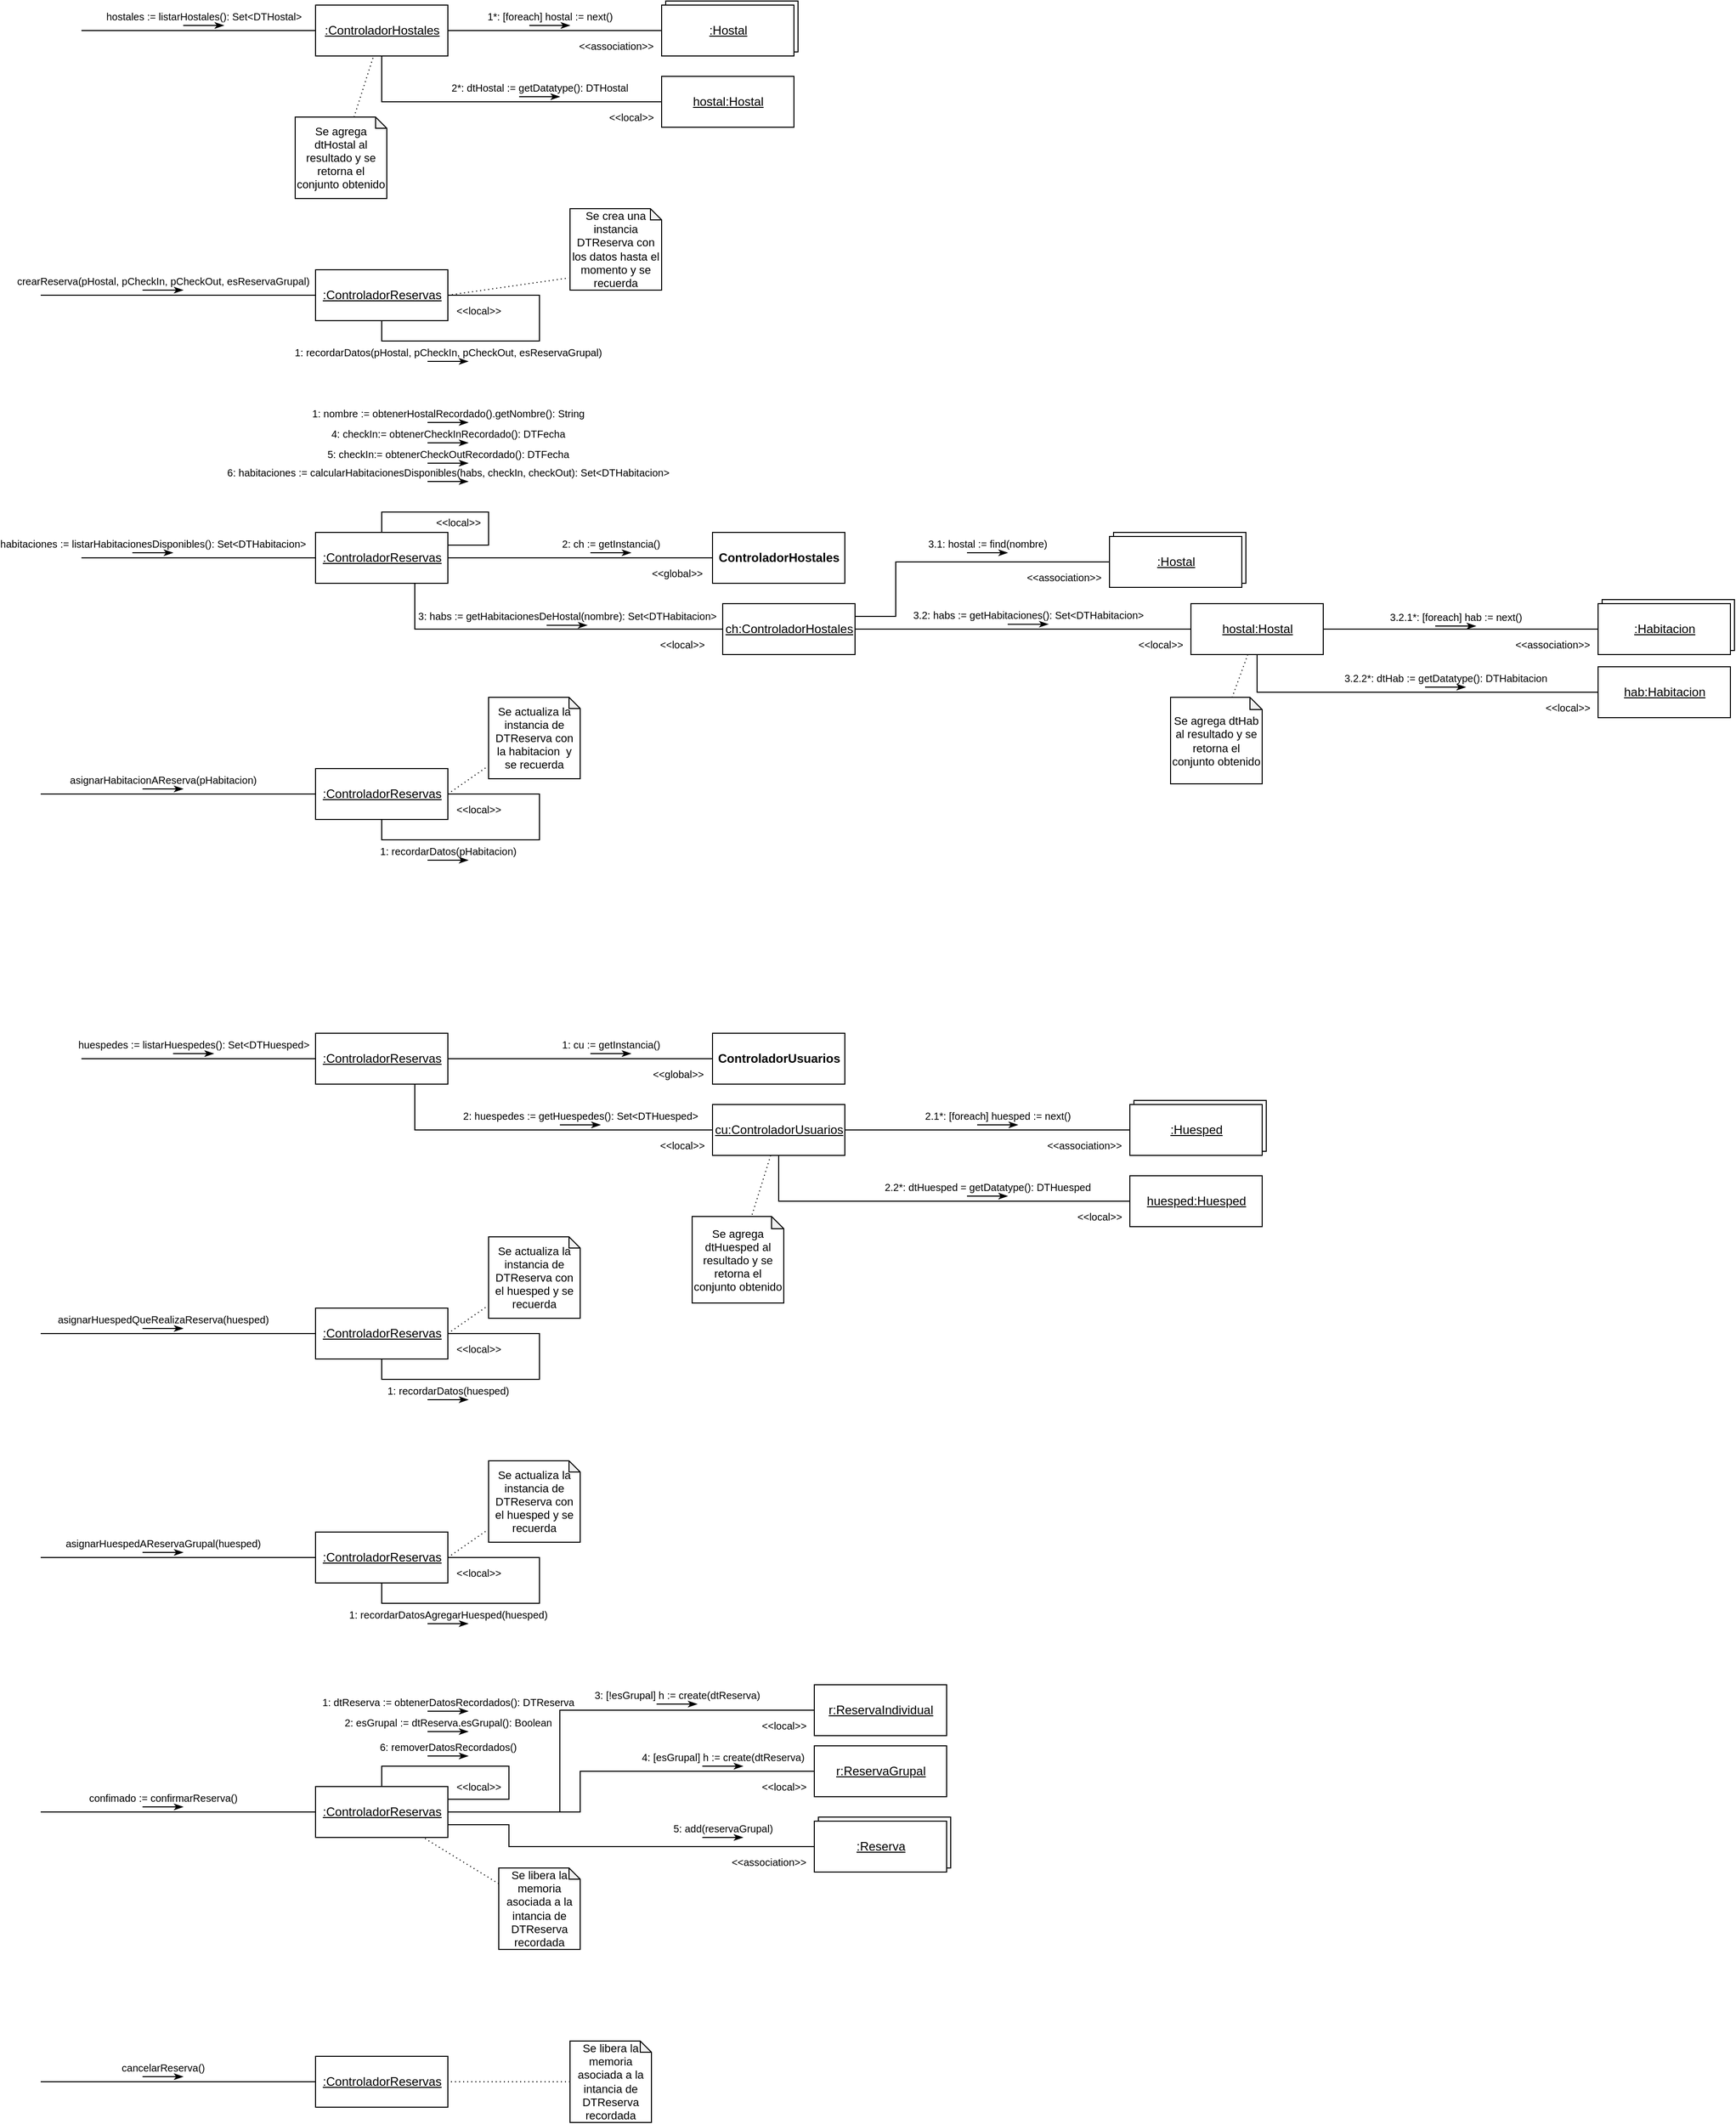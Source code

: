 <mxfile version="18.1.3" type="device"><diagram id="BzNI2rVPXWkxk1-GTMtb" name="Page-1"><mxGraphModel dx="1607" dy="1638" grid="1" gridSize="10" guides="1" tooltips="1" connect="1" arrows="1" fold="1" page="1" pageScale="1" pageWidth="850" pageHeight="1100" math="0" shadow="0"><root><mxCell id="0"/><mxCell id="1" parent="0"/><mxCell id="OU79ntYrv8vgE89PP1kl-5" style="edgeStyle=orthogonalEdgeStyle;rounded=0;orthogonalLoop=1;jettySize=auto;html=1;endArrow=none;endFill=0;" edge="1" parent="1" source="YU9LkUOvbrKwoCa-kwFC-4" target="OU79ntYrv8vgE89PP1kl-4"><mxGeometry relative="1" as="geometry"/></mxCell><mxCell id="OU79ntYrv8vgE89PP1kl-8" style="edgeStyle=orthogonalEdgeStyle;rounded=0;orthogonalLoop=1;jettySize=auto;html=1;endArrow=none;endFill=0;" edge="1" parent="1" source="YU9LkUOvbrKwoCa-kwFC-4" target="OU79ntYrv8vgE89PP1kl-7"><mxGeometry relative="1" as="geometry"><Array as="points"><mxPoint x="305" y="75"/></Array></mxGeometry></mxCell><mxCell id="YU9LkUOvbrKwoCa-kwFC-4" value=":ControladorHostales" style="html=1;fontStyle=4" parent="1" vertex="1"><mxGeometry x="240" y="-20" width="130" height="50" as="geometry"/></mxCell><mxCell id="YU9LkUOvbrKwoCa-kwFC-8" value="" style="endArrow=none;html=1;rounded=0;entryX=0;entryY=0.5;entryDx=0;entryDy=0;" parent="1" target="YU9LkUOvbrKwoCa-kwFC-4" edge="1"><mxGeometry width="50" height="50" relative="1" as="geometry"><mxPoint x="10" y="5" as="sourcePoint"/><mxPoint x="220" y="10" as="targetPoint"/></mxGeometry></mxCell><mxCell id="YU9LkUOvbrKwoCa-kwFC-9" value="hostales := listarHostales(): Set&amp;lt;DTHostal&amp;gt;" style="html=1;verticalAlign=bottom;endArrow=classicThin;rounded=0;fontSize=10;labelBackgroundColor=none;endFill=1;" parent="1" edge="1"><mxGeometry width="80" relative="1" as="geometry"><mxPoint x="110" as="sourcePoint"/><mxPoint x="150" as="targetPoint"/><mxPoint as="offset"/></mxGeometry></mxCell><mxCell id="YU9LkUOvbrKwoCa-kwFC-21" value=":ControladorReservas" style="html=1;fontStyle=4" parent="1" vertex="1"><mxGeometry x="240" y="240" width="130" height="50" as="geometry"/></mxCell><mxCell id="YU9LkUOvbrKwoCa-kwFC-22" value="" style="endArrow=none;html=1;rounded=0;entryX=0;entryY=0.5;entryDx=0;entryDy=0;" parent="1" target="YU9LkUOvbrKwoCa-kwFC-21" edge="1"><mxGeometry width="50" height="50" relative="1" as="geometry"><mxPoint x="-30" y="265" as="sourcePoint"/><mxPoint x="180" y="270" as="targetPoint"/></mxGeometry></mxCell><mxCell id="YU9LkUOvbrKwoCa-kwFC-23" value="crearReserva(pHostal, pCheckIn, pCheckOut, esReservaGrupal)" style="html=1;verticalAlign=bottom;endArrow=classicThin;rounded=0;fontSize=10;labelBackgroundColor=none;endFill=1;" parent="1" edge="1"><mxGeometry width="80" relative="1" as="geometry"><mxPoint x="70" y="260" as="sourcePoint"/><mxPoint x="110" y="260" as="targetPoint"/><mxPoint as="offset"/></mxGeometry></mxCell><mxCell id="YU9LkUOvbrKwoCa-kwFC-24" style="edgeStyle=orthogonalEdgeStyle;rounded=0;orthogonalLoop=1;jettySize=auto;html=1;exitX=1;exitY=0.5;exitDx=0;exitDy=0;entryX=0.5;entryY=1;entryDx=0;entryDy=0;endArrow=none;endFill=0;" parent="1" source="YU9LkUOvbrKwoCa-kwFC-21" target="YU9LkUOvbrKwoCa-kwFC-21" edge="1"><mxGeometry relative="1" as="geometry"><Array as="points"><mxPoint x="460" y="265"/><mxPoint x="460" y="310"/><mxPoint x="305" y="310"/></Array></mxGeometry></mxCell><mxCell id="YU9LkUOvbrKwoCa-kwFC-26" value="1: recordarDatos(pHostal, pCheckIn, pCheckOut, esReservaGrupal)" style="html=1;verticalAlign=bottom;endArrow=classicThin;rounded=0;fontSize=10;labelBackgroundColor=none;endFill=1;" parent="1" edge="1"><mxGeometry width="80" relative="1" as="geometry"><mxPoint x="350" y="330" as="sourcePoint"/><mxPoint x="390" y="330" as="targetPoint"/><mxPoint as="offset"/></mxGeometry></mxCell><mxCell id="YU9LkUOvbrKwoCa-kwFC-67" value="" style="endArrow=none;dashed=1;html=1;dashPattern=1 3;strokeWidth=1;rounded=0;exitX=1;exitY=0.5;exitDx=0;exitDy=0;entryX=-0.012;entryY=0.85;entryDx=0;entryDy=0;entryPerimeter=0;" parent="1" source="YU9LkUOvbrKwoCa-kwFC-21" target="YU9LkUOvbrKwoCa-kwFC-68" edge="1"><mxGeometry width="50" height="50" relative="1" as="geometry"><mxPoint x="400" y="250" as="sourcePoint"/><mxPoint x="450" y="200" as="targetPoint"/></mxGeometry></mxCell><mxCell id="YU9LkUOvbrKwoCa-kwFC-68" value="Se crea una instancia DTReserva con los datos hasta el momento y se recuerda" style="shape=note;whiteSpace=wrap;html=1;backgroundOutline=1;darkOpacity=0.05;size=11;fontSize=11;" parent="1" vertex="1"><mxGeometry x="490" y="180" width="90" height="80" as="geometry"/></mxCell><mxCell id="YU9LkUOvbrKwoCa-kwFC-69" value=":ControladorReservas" style="html=1;fontStyle=4" parent="1" vertex="1"><mxGeometry x="240" y="730" width="130" height="50" as="geometry"/></mxCell><mxCell id="YU9LkUOvbrKwoCa-kwFC-70" value="" style="endArrow=none;html=1;rounded=0;entryX=0;entryY=0.5;entryDx=0;entryDy=0;" parent="1" target="YU9LkUOvbrKwoCa-kwFC-69" edge="1"><mxGeometry width="50" height="50" relative="1" as="geometry"><mxPoint x="-30" y="755" as="sourcePoint"/><mxPoint x="180" y="760" as="targetPoint"/></mxGeometry></mxCell><mxCell id="YU9LkUOvbrKwoCa-kwFC-71" value="asignarHabitacionAReserva(pHabitacion)" style="html=1;verticalAlign=bottom;endArrow=classicThin;rounded=0;fontSize=10;labelBackgroundColor=none;endFill=1;" parent="1" edge="1"><mxGeometry width="80" relative="1" as="geometry"><mxPoint x="70" y="750" as="sourcePoint"/><mxPoint x="110" y="750" as="targetPoint"/><mxPoint as="offset"/></mxGeometry></mxCell><mxCell id="YU9LkUOvbrKwoCa-kwFC-72" style="edgeStyle=orthogonalEdgeStyle;rounded=0;orthogonalLoop=1;jettySize=auto;html=1;exitX=1;exitY=0.5;exitDx=0;exitDy=0;entryX=0.5;entryY=1;entryDx=0;entryDy=0;endArrow=none;endFill=0;" parent="1" source="YU9LkUOvbrKwoCa-kwFC-69" target="YU9LkUOvbrKwoCa-kwFC-69" edge="1"><mxGeometry relative="1" as="geometry"><Array as="points"><mxPoint x="460" y="755"/><mxPoint x="460" y="800"/><mxPoint x="305" y="800"/></Array></mxGeometry></mxCell><mxCell id="YU9LkUOvbrKwoCa-kwFC-73" value="1: recordarDatos(pHabitacion)" style="html=1;verticalAlign=bottom;endArrow=classicThin;rounded=0;fontSize=10;labelBackgroundColor=none;endFill=1;" parent="1" edge="1"><mxGeometry width="80" relative="1" as="geometry"><mxPoint x="350" y="820" as="sourcePoint"/><mxPoint x="390" y="820" as="targetPoint"/><mxPoint as="offset"/></mxGeometry></mxCell><mxCell id="YU9LkUOvbrKwoCa-kwFC-74" value="" style="endArrow=none;dashed=1;html=1;dashPattern=1 3;strokeWidth=1;rounded=0;exitX=1;exitY=0.5;exitDx=0;exitDy=0;entryX=-0.012;entryY=0.85;entryDx=0;entryDy=0;entryPerimeter=0;" parent="1" source="YU9LkUOvbrKwoCa-kwFC-69" target="YU9LkUOvbrKwoCa-kwFC-75" edge="1"><mxGeometry width="50" height="50" relative="1" as="geometry"><mxPoint x="400" y="740" as="sourcePoint"/><mxPoint x="450" y="690" as="targetPoint"/></mxGeometry></mxCell><mxCell id="YU9LkUOvbrKwoCa-kwFC-75" value="Se actualiza la instancia de DTReserva con la habitacion&amp;nbsp; y se recuerda" style="shape=note;whiteSpace=wrap;html=1;backgroundOutline=1;darkOpacity=0.05;size=11;fontSize=11;" parent="1" vertex="1"><mxGeometry x="410" y="660" width="90" height="80" as="geometry"/></mxCell><mxCell id="YU9LkUOvbrKwoCa-kwFC-87" style="edgeStyle=orthogonalEdgeStyle;rounded=0;orthogonalLoop=1;jettySize=auto;html=1;exitX=1;exitY=0.5;exitDx=0;exitDy=0;entryX=0;entryY=0.5;entryDx=0;entryDy=0;fontSize=11;endArrow=none;endFill=0;strokeWidth=1;" parent="1" source="YU9LkUOvbrKwoCa-kwFC-79" target="YU9LkUOvbrKwoCa-kwFC-85" edge="1"><mxGeometry relative="1" as="geometry"/></mxCell><mxCell id="YU9LkUOvbrKwoCa-kwFC-89" style="edgeStyle=orthogonalEdgeStyle;rounded=0;orthogonalLoop=1;jettySize=auto;html=1;exitX=0.75;exitY=1;exitDx=0;exitDy=0;entryX=0;entryY=0.5;entryDx=0;entryDy=0;fontSize=11;endArrow=none;endFill=0;strokeWidth=1;" parent="1" source="YU9LkUOvbrKwoCa-kwFC-79" target="YU9LkUOvbrKwoCa-kwFC-88" edge="1"><mxGeometry relative="1" as="geometry"/></mxCell><mxCell id="YU9LkUOvbrKwoCa-kwFC-79" value=":ControladorReservas" style="html=1;fontStyle=4" parent="1" vertex="1"><mxGeometry x="240" y="498" width="130" height="50" as="geometry"/></mxCell><mxCell id="YU9LkUOvbrKwoCa-kwFC-80" value="" style="endArrow=none;html=1;rounded=0;entryX=0;entryY=0.5;entryDx=0;entryDy=0;" parent="1" target="YU9LkUOvbrKwoCa-kwFC-79" edge="1"><mxGeometry width="50" height="50" relative="1" as="geometry"><mxPoint x="10" y="523" as="sourcePoint"/><mxPoint x="220" y="528" as="targetPoint"/></mxGeometry></mxCell><mxCell id="YU9LkUOvbrKwoCa-kwFC-81" value="habitaciones := listarHabitacionesDisponibles(): Set&amp;lt;DTHabitacion&amp;gt;" style="html=1;verticalAlign=bottom;endArrow=classicThin;rounded=0;fontSize=10;labelBackgroundColor=none;endFill=1;" parent="1" edge="1"><mxGeometry width="80" relative="1" as="geometry"><mxPoint x="60" y="518" as="sourcePoint"/><mxPoint x="100" y="518" as="targetPoint"/><mxPoint as="offset"/></mxGeometry></mxCell><mxCell id="YU9LkUOvbrKwoCa-kwFC-82" style="edgeStyle=orthogonalEdgeStyle;rounded=0;orthogonalLoop=1;jettySize=auto;html=1;exitX=0.5;exitY=0;exitDx=0;exitDy=0;entryX=1;entryY=0.25;entryDx=0;entryDy=0;endArrow=none;endFill=0;" parent="1" source="YU9LkUOvbrKwoCa-kwFC-79" target="YU9LkUOvbrKwoCa-kwFC-79" edge="1"><mxGeometry relative="1" as="geometry"><Array as="points"><mxPoint x="305" y="478"/><mxPoint x="410" y="478"/><mxPoint x="410" y="511"/></Array></mxGeometry></mxCell><mxCell id="YU9LkUOvbrKwoCa-kwFC-83" value="1: nombre := obtenerHostalRecordado().getNombre(): String" style="html=1;verticalAlign=bottom;endArrow=classicThin;rounded=0;fontSize=10;labelBackgroundColor=none;endFill=1;" parent="1" edge="1"><mxGeometry width="80" relative="1" as="geometry"><mxPoint x="350" y="390" as="sourcePoint"/><mxPoint x="390" y="390" as="targetPoint"/><mxPoint as="offset"/></mxGeometry></mxCell><mxCell id="YU9LkUOvbrKwoCa-kwFC-85" value="ControladorHostales" style="html=1;fontStyle=1" parent="1" vertex="1"><mxGeometry x="630" y="498" width="130" height="50" as="geometry"/></mxCell><mxCell id="YU9LkUOvbrKwoCa-kwFC-86" value="2: ch := getInstancia()" style="html=1;verticalAlign=bottom;endArrow=classicThin;rounded=0;fontSize=10;labelBackgroundColor=none;endFill=1;" parent="1" edge="1"><mxGeometry width="80" relative="1" as="geometry"><mxPoint x="510" y="518" as="sourcePoint"/><mxPoint x="550" y="518" as="targetPoint"/><mxPoint as="offset"/></mxGeometry></mxCell><mxCell id="YU9LkUOvbrKwoCa-kwFC-123" style="edgeStyle=orthogonalEdgeStyle;rounded=0;orthogonalLoop=1;jettySize=auto;html=1;exitX=1;exitY=0.5;exitDx=0;exitDy=0;entryX=0;entryY=0.5;entryDx=0;entryDy=0;fontSize=11;endArrow=none;endFill=0;strokeWidth=1;" parent="1" source="YU9LkUOvbrKwoCa-kwFC-88" target="YU9LkUOvbrKwoCa-kwFC-104" edge="1"><mxGeometry relative="1" as="geometry"/></mxCell><mxCell id="YU9LkUOvbrKwoCa-kwFC-88" value="ch:ControladorHostales" style="html=1;fontStyle=4" parent="1" vertex="1"><mxGeometry x="640" y="568" width="130" height="50" as="geometry"/></mxCell><mxCell id="YU9LkUOvbrKwoCa-kwFC-90" value="3: habs := getHabitacionesDeHostal(nombre): Set&amp;lt;DTHabitacion&amp;gt;" style="html=1;verticalAlign=bottom;endArrow=classicThin;rounded=0;fontSize=10;labelBackgroundColor=none;endFill=1;" parent="1" edge="1"><mxGeometry width="80" relative="1" as="geometry"><mxPoint x="467" y="589.2" as="sourcePoint"/><mxPoint x="507" y="589.2" as="targetPoint"/><mxPoint as="offset"/></mxGeometry></mxCell><mxCell id="YU9LkUOvbrKwoCa-kwFC-93" value="3.1: hostal := find(nombre)" style="html=1;verticalAlign=bottom;endArrow=classicThin;rounded=0;fontSize=10;labelBackgroundColor=none;endFill=1;" parent="1" edge="1"><mxGeometry width="80" relative="1" as="geometry"><mxPoint x="880" y="518" as="sourcePoint"/><mxPoint x="920" y="518" as="targetPoint"/><mxPoint as="offset"/></mxGeometry></mxCell><mxCell id="YU9LkUOvbrKwoCa-kwFC-94" value="" style="group" parent="1" vertex="1" connectable="0"><mxGeometry x="1020" y="498" width="134" height="54" as="geometry"/></mxCell><mxCell id="YU9LkUOvbrKwoCa-kwFC-95" value="" style="html=1;fontStyle=4" parent="YU9LkUOvbrKwoCa-kwFC-94" vertex="1"><mxGeometry x="4" width="130" height="50" as="geometry"/></mxCell><mxCell id="YU9LkUOvbrKwoCa-kwFC-96" value=":Hostal" style="html=1;fontStyle=4" parent="YU9LkUOvbrKwoCa-kwFC-94" vertex="1"><mxGeometry y="4" width="130" height="50" as="geometry"/></mxCell><mxCell id="YU9LkUOvbrKwoCa-kwFC-98" style="edgeStyle=orthogonalEdgeStyle;rounded=0;orthogonalLoop=1;jettySize=auto;html=1;exitX=0;exitY=0.5;exitDx=0;exitDy=0;entryX=1;entryY=0.25;entryDx=0;entryDy=0;fontSize=11;endArrow=none;endFill=0;strokeWidth=1;" parent="1" source="YU9LkUOvbrKwoCa-kwFC-96" target="YU9LkUOvbrKwoCa-kwFC-88" edge="1"><mxGeometry relative="1" as="geometry"><Array as="points"><mxPoint x="810" y="527"/><mxPoint x="810" y="581"/></Array></mxGeometry></mxCell><mxCell id="OU79ntYrv8vgE89PP1kl-23" style="edgeStyle=orthogonalEdgeStyle;rounded=0;orthogonalLoop=1;jettySize=auto;html=1;endArrow=none;endFill=0;" edge="1" parent="1" source="YU9LkUOvbrKwoCa-kwFC-104" target="OU79ntYrv8vgE89PP1kl-22"><mxGeometry relative="1" as="geometry"/></mxCell><mxCell id="OU79ntYrv8vgE89PP1kl-27" style="edgeStyle=orthogonalEdgeStyle;rounded=0;orthogonalLoop=1;jettySize=auto;html=1;endArrow=none;endFill=0;" edge="1" parent="1" source="YU9LkUOvbrKwoCa-kwFC-104" target="OU79ntYrv8vgE89PP1kl-26"><mxGeometry relative="1" as="geometry"><Array as="points"><mxPoint x="1165" y="655"/></Array></mxGeometry></mxCell><mxCell id="YU9LkUOvbrKwoCa-kwFC-104" value="hostal:Hostal" style="html=1;fontStyle=4" parent="1" vertex="1"><mxGeometry x="1100" y="568" width="130" height="50" as="geometry"/></mxCell><mxCell id="YU9LkUOvbrKwoCa-kwFC-124" value="3.2: habs := getHabitaciones(): Set&amp;lt;DTHabitacion&amp;gt;" style="html=1;verticalAlign=bottom;endArrow=classicThin;rounded=0;fontSize=10;labelBackgroundColor=none;endFill=1;" parent="1" edge="1"><mxGeometry width="80" relative="1" as="geometry"><mxPoint x="920" y="588.2" as="sourcePoint"/><mxPoint x="960" y="588.2" as="targetPoint"/><mxPoint as="offset"/></mxGeometry></mxCell><mxCell id="YU9LkUOvbrKwoCa-kwFC-125" value="4: checkIn:= obtenerCheckInRecordado(): DTFecha" style="html=1;verticalAlign=bottom;endArrow=classicThin;rounded=0;fontSize=10;labelBackgroundColor=none;endFill=1;" parent="1" edge="1"><mxGeometry width="80" relative="1" as="geometry"><mxPoint x="350" y="410" as="sourcePoint"/><mxPoint x="390" y="410" as="targetPoint"/><mxPoint as="offset"/></mxGeometry></mxCell><mxCell id="YU9LkUOvbrKwoCa-kwFC-126" value="5: checkIn:= obtenerCheckOutRecordado(): DTFecha" style="html=1;verticalAlign=bottom;endArrow=classicThin;rounded=0;fontSize=10;labelBackgroundColor=none;endFill=1;" parent="1" edge="1"><mxGeometry width="80" relative="1" as="geometry"><mxPoint x="350" y="430" as="sourcePoint"/><mxPoint x="390" y="430" as="targetPoint"/><mxPoint as="offset"/></mxGeometry></mxCell><mxCell id="YU9LkUOvbrKwoCa-kwFC-127" value="6: habitaciones := calcularHabitacionesDisponibles(habs, checkIn, checkOut): Set&amp;lt;DTHabitacion&amp;gt;" style="html=1;verticalAlign=bottom;endArrow=classicThin;rounded=0;fontSize=10;labelBackgroundColor=none;endFill=1;" parent="1" edge="1"><mxGeometry width="80" relative="1" as="geometry"><mxPoint x="350" y="448" as="sourcePoint"/><mxPoint x="390" y="448" as="targetPoint"/><mxPoint as="offset"/></mxGeometry></mxCell><mxCell id="YU9LkUOvbrKwoCa-kwFC-128" style="edgeStyle=orthogonalEdgeStyle;rounded=0;orthogonalLoop=1;jettySize=auto;html=1;exitX=1;exitY=0.5;exitDx=0;exitDy=0;entryX=0;entryY=0.5;entryDx=0;entryDy=0;fontSize=11;endArrow=none;endFill=0;strokeWidth=1;" parent="1" source="YU9LkUOvbrKwoCa-kwFC-130" target="YU9LkUOvbrKwoCa-kwFC-134" edge="1"><mxGeometry relative="1" as="geometry"/></mxCell><mxCell id="YU9LkUOvbrKwoCa-kwFC-129" style="edgeStyle=orthogonalEdgeStyle;rounded=0;orthogonalLoop=1;jettySize=auto;html=1;exitX=0.75;exitY=1;exitDx=0;exitDy=0;entryX=0;entryY=0.5;entryDx=0;entryDy=0;fontSize=11;endArrow=none;endFill=0;strokeWidth=1;" parent="1" source="YU9LkUOvbrKwoCa-kwFC-130" target="YU9LkUOvbrKwoCa-kwFC-136" edge="1"><mxGeometry relative="1" as="geometry"/></mxCell><mxCell id="YU9LkUOvbrKwoCa-kwFC-130" value=":ControladorReservas" style="html=1;fontStyle=4" parent="1" vertex="1"><mxGeometry x="240" y="990" width="130" height="50" as="geometry"/></mxCell><mxCell id="YU9LkUOvbrKwoCa-kwFC-131" value="" style="endArrow=none;html=1;rounded=0;entryX=0;entryY=0.5;entryDx=0;entryDy=0;" parent="1" target="YU9LkUOvbrKwoCa-kwFC-130" edge="1"><mxGeometry width="50" height="50" relative="1" as="geometry"><mxPoint x="10" y="1015" as="sourcePoint"/><mxPoint x="220" y="1020" as="targetPoint"/></mxGeometry></mxCell><mxCell id="YU9LkUOvbrKwoCa-kwFC-132" value="huespedes := listarHuespedes(): Set&amp;lt;DTHuesped&amp;gt;" style="html=1;verticalAlign=bottom;endArrow=classicThin;rounded=0;fontSize=10;labelBackgroundColor=none;endFill=1;" parent="1" edge="1"><mxGeometry width="80" relative="1" as="geometry"><mxPoint x="100" y="1010" as="sourcePoint"/><mxPoint x="140" y="1010" as="targetPoint"/><mxPoint as="offset"/></mxGeometry></mxCell><mxCell id="YU9LkUOvbrKwoCa-kwFC-134" value="ControladorUsuarios" style="html=1;fontStyle=1" parent="1" vertex="1"><mxGeometry x="630" y="990" width="130" height="50" as="geometry"/></mxCell><mxCell id="YU9LkUOvbrKwoCa-kwFC-135" value="1: cu := getInstancia()" style="html=1;verticalAlign=bottom;endArrow=classicThin;rounded=0;fontSize=10;labelBackgroundColor=none;endFill=1;" parent="1" edge="1"><mxGeometry width="80" relative="1" as="geometry"><mxPoint x="510" y="1010" as="sourcePoint"/><mxPoint x="550" y="1010" as="targetPoint"/><mxPoint as="offset"/></mxGeometry></mxCell><mxCell id="OU79ntYrv8vgE89PP1kl-31" style="edgeStyle=orthogonalEdgeStyle;rounded=0;orthogonalLoop=1;jettySize=auto;html=1;endArrow=none;endFill=0;" edge="1" parent="1" source="YU9LkUOvbrKwoCa-kwFC-136" target="OU79ntYrv8vgE89PP1kl-17"><mxGeometry relative="1" as="geometry"/></mxCell><mxCell id="OU79ntYrv8vgE89PP1kl-34" style="edgeStyle=orthogonalEdgeStyle;rounded=0;orthogonalLoop=1;jettySize=auto;html=1;endArrow=none;endFill=0;" edge="1" parent="1" source="YU9LkUOvbrKwoCa-kwFC-136" target="OU79ntYrv8vgE89PP1kl-33"><mxGeometry relative="1" as="geometry"><Array as="points"><mxPoint x="695" y="1155"/></Array></mxGeometry></mxCell><mxCell id="YU9LkUOvbrKwoCa-kwFC-136" value="cu:ControladorUsuarios" style="html=1;fontStyle=4" parent="1" vertex="1"><mxGeometry x="630" y="1060" width="130" height="50" as="geometry"/></mxCell><mxCell id="YU9LkUOvbrKwoCa-kwFC-137" value="2: huespedes := getHuespedes(): Set&amp;lt;DTHuesped&amp;gt;" style="html=1;verticalAlign=bottom;endArrow=classicThin;rounded=0;fontSize=10;labelBackgroundColor=none;endFill=1;" parent="1" edge="1"><mxGeometry width="80" relative="1" as="geometry"><mxPoint x="480" y="1080" as="sourcePoint"/><mxPoint x="520" y="1080" as="targetPoint"/><mxPoint as="offset"/></mxGeometry></mxCell><mxCell id="YU9LkUOvbrKwoCa-kwFC-166" value=":ControladorReservas" style="html=1;fontStyle=4" parent="1" vertex="1"><mxGeometry x="240" y="1260" width="130" height="50" as="geometry"/></mxCell><mxCell id="YU9LkUOvbrKwoCa-kwFC-167" value="" style="endArrow=none;html=1;rounded=0;entryX=0;entryY=0.5;entryDx=0;entryDy=0;" parent="1" target="YU9LkUOvbrKwoCa-kwFC-166" edge="1"><mxGeometry width="50" height="50" relative="1" as="geometry"><mxPoint x="-30" y="1285" as="sourcePoint"/><mxPoint x="180" y="1290" as="targetPoint"/></mxGeometry></mxCell><mxCell id="YU9LkUOvbrKwoCa-kwFC-168" value="asignarHuespedQueRealizaReserva(huesped)" style="html=1;verticalAlign=bottom;endArrow=classicThin;rounded=0;fontSize=10;labelBackgroundColor=none;endFill=1;" parent="1" edge="1"><mxGeometry width="80" relative="1" as="geometry"><mxPoint x="70" y="1280" as="sourcePoint"/><mxPoint x="110" y="1280" as="targetPoint"/><mxPoint as="offset"/></mxGeometry></mxCell><mxCell id="YU9LkUOvbrKwoCa-kwFC-169" style="edgeStyle=orthogonalEdgeStyle;rounded=0;orthogonalLoop=1;jettySize=auto;html=1;exitX=1;exitY=0.5;exitDx=0;exitDy=0;entryX=0.5;entryY=1;entryDx=0;entryDy=0;endArrow=none;endFill=0;" parent="1" source="YU9LkUOvbrKwoCa-kwFC-166" target="YU9LkUOvbrKwoCa-kwFC-166" edge="1"><mxGeometry relative="1" as="geometry"><Array as="points"><mxPoint x="460" y="1285"/><mxPoint x="460" y="1330"/><mxPoint x="305" y="1330"/></Array></mxGeometry></mxCell><mxCell id="YU9LkUOvbrKwoCa-kwFC-170" value="1: recordarDatos(huesped)" style="html=1;verticalAlign=bottom;endArrow=classicThin;rounded=0;fontSize=10;labelBackgroundColor=none;endFill=1;" parent="1" edge="1"><mxGeometry width="80" relative="1" as="geometry"><mxPoint x="350" y="1350" as="sourcePoint"/><mxPoint x="390" y="1350" as="targetPoint"/><mxPoint as="offset"/></mxGeometry></mxCell><mxCell id="YU9LkUOvbrKwoCa-kwFC-171" value="" style="endArrow=none;dashed=1;html=1;dashPattern=1 3;strokeWidth=1;rounded=0;exitX=1;exitY=0.5;exitDx=0;exitDy=0;entryX=-0.012;entryY=0.85;entryDx=0;entryDy=0;entryPerimeter=0;" parent="1" source="YU9LkUOvbrKwoCa-kwFC-166" target="YU9LkUOvbrKwoCa-kwFC-172" edge="1"><mxGeometry width="50" height="50" relative="1" as="geometry"><mxPoint x="400" y="1270" as="sourcePoint"/><mxPoint x="450" y="1220" as="targetPoint"/></mxGeometry></mxCell><mxCell id="YU9LkUOvbrKwoCa-kwFC-172" value="Se actualiza la instancia de DTReserva con el huesped y se recuerda" style="shape=note;whiteSpace=wrap;html=1;backgroundOutline=1;darkOpacity=0.05;size=11;fontSize=11;" parent="1" vertex="1"><mxGeometry x="410" y="1190" width="90" height="80" as="geometry"/></mxCell><mxCell id="YU9LkUOvbrKwoCa-kwFC-183" style="edgeStyle=orthogonalEdgeStyle;rounded=0;orthogonalLoop=1;jettySize=auto;html=1;exitX=1;exitY=0.5;exitDx=0;exitDy=0;entryX=0;entryY=0.5;entryDx=0;entryDy=0;fontSize=11;endArrow=none;endFill=0;strokeWidth=1;" parent="1" source="YU9LkUOvbrKwoCa-kwFC-173" target="YU9LkUOvbrKwoCa-kwFC-177" edge="1"><mxGeometry relative="1" as="geometry"><Array as="points"><mxPoint x="480" y="1755"/><mxPoint x="480" y="1655"/></Array></mxGeometry></mxCell><mxCell id="YU9LkUOvbrKwoCa-kwFC-193" style="edgeStyle=orthogonalEdgeStyle;rounded=0;orthogonalLoop=1;jettySize=auto;html=1;exitX=1;exitY=0.5;exitDx=0;exitDy=0;entryX=0;entryY=0.5;entryDx=0;entryDy=0;fontSize=11;endArrow=none;endFill=0;strokeWidth=1;" parent="1" source="YU9LkUOvbrKwoCa-kwFC-173" target="YU9LkUOvbrKwoCa-kwFC-192" edge="1"><mxGeometry relative="1" as="geometry"><Array as="points"><mxPoint x="500" y="1755"/><mxPoint x="500" y="1715"/></Array></mxGeometry></mxCell><mxCell id="YU9LkUOvbrKwoCa-kwFC-199" style="edgeStyle=orthogonalEdgeStyle;rounded=0;orthogonalLoop=1;jettySize=auto;html=1;exitX=1;exitY=0.75;exitDx=0;exitDy=0;entryX=0;entryY=0.5;entryDx=0;entryDy=0;fontSize=11;endArrow=none;endFill=0;strokeWidth=1;" parent="1" source="YU9LkUOvbrKwoCa-kwFC-173" target="YU9LkUOvbrKwoCa-kwFC-198" edge="1"><mxGeometry relative="1" as="geometry"><Array as="points"><mxPoint x="430" y="1768"/><mxPoint x="430" y="1789"/></Array></mxGeometry></mxCell><mxCell id="YU9LkUOvbrKwoCa-kwFC-173" value=":ControladorReservas" style="html=1;fontStyle=4" parent="1" vertex="1"><mxGeometry x="240" y="1730" width="130" height="50" as="geometry"/></mxCell><mxCell id="YU9LkUOvbrKwoCa-kwFC-174" value="" style="endArrow=none;html=1;rounded=0;entryX=0;entryY=0.5;entryDx=0;entryDy=0;" parent="1" target="YU9LkUOvbrKwoCa-kwFC-173" edge="1"><mxGeometry width="50" height="50" relative="1" as="geometry"><mxPoint x="-30" y="1755" as="sourcePoint"/><mxPoint x="180" y="1760" as="targetPoint"/></mxGeometry></mxCell><mxCell id="YU9LkUOvbrKwoCa-kwFC-175" value="confimado := confirmarReserva()" style="html=1;verticalAlign=bottom;endArrow=classicThin;rounded=0;fontSize=10;labelBackgroundColor=none;endFill=1;" parent="1" edge="1"><mxGeometry width="80" relative="1" as="geometry"><mxPoint x="70" y="1750" as="sourcePoint"/><mxPoint x="110" y="1750" as="targetPoint"/><mxPoint as="offset"/></mxGeometry></mxCell><mxCell id="YU9LkUOvbrKwoCa-kwFC-177" value="r:ReservaIndividual" style="html=1;fontStyle=4" parent="1" vertex="1"><mxGeometry x="730" y="1630" width="130" height="50" as="geometry"/></mxCell><mxCell id="YU9LkUOvbrKwoCa-kwFC-179" value="3: [!esGrupal] h := create(dtReserva)" style="html=1;verticalAlign=bottom;endArrow=classicThin;rounded=0;fontSize=10;labelBackgroundColor=none;endFill=1;" parent="1" edge="1"><mxGeometry width="80" relative="1" as="geometry"><mxPoint x="575" y="1649" as="sourcePoint"/><mxPoint x="615" y="1649" as="targetPoint"/><mxPoint as="offset"/></mxGeometry></mxCell><mxCell id="YU9LkUOvbrKwoCa-kwFC-181" style="edgeStyle=orthogonalEdgeStyle;rounded=0;orthogonalLoop=1;jettySize=auto;html=1;exitX=0.5;exitY=0;exitDx=0;exitDy=0;entryX=1;entryY=0.25;entryDx=0;entryDy=0;fontSize=11;endArrow=none;endFill=0;strokeWidth=1;" parent="1" source="YU9LkUOvbrKwoCa-kwFC-173" target="YU9LkUOvbrKwoCa-kwFC-173" edge="1"><mxGeometry relative="1" as="geometry"><Array as="points"><mxPoint x="305" y="1710"/><mxPoint x="430" y="1710"/><mxPoint x="430" y="1742"/></Array></mxGeometry></mxCell><mxCell id="YU9LkUOvbrKwoCa-kwFC-182" value="1: dtReserva := obtenerDatosRecordados(): DTReserva" style="html=1;verticalAlign=bottom;endArrow=classicThin;rounded=0;fontSize=10;labelBackgroundColor=none;endFill=1;" parent="1" edge="1"><mxGeometry width="80" relative="1" as="geometry"><mxPoint x="350" y="1656" as="sourcePoint"/><mxPoint x="390" y="1656" as="targetPoint"/><mxPoint as="offset"/></mxGeometry></mxCell><mxCell id="YU9LkUOvbrKwoCa-kwFC-184" value="2: esGrupal := dtReserva.esGrupal(): Boolean" style="html=1;verticalAlign=bottom;endArrow=classicThin;rounded=0;fontSize=10;labelBackgroundColor=none;endFill=1;" parent="1" edge="1"><mxGeometry width="80" relative="1" as="geometry"><mxPoint x="350" y="1676.0" as="sourcePoint"/><mxPoint x="390" y="1676.0" as="targetPoint"/><mxPoint as="offset"/></mxGeometry></mxCell><mxCell id="YU9LkUOvbrKwoCa-kwFC-185" value=":ControladorReservas" style="html=1;fontStyle=4" parent="1" vertex="1"><mxGeometry x="240" y="1480" width="130" height="50" as="geometry"/></mxCell><mxCell id="YU9LkUOvbrKwoCa-kwFC-186" value="" style="endArrow=none;html=1;rounded=0;entryX=0;entryY=0.5;entryDx=0;entryDy=0;" parent="1" target="YU9LkUOvbrKwoCa-kwFC-185" edge="1"><mxGeometry width="50" height="50" relative="1" as="geometry"><mxPoint x="-30" y="1505" as="sourcePoint"/><mxPoint x="180" y="1510" as="targetPoint"/></mxGeometry></mxCell><mxCell id="YU9LkUOvbrKwoCa-kwFC-187" value="asignarHuespedAReservaGrupal(huesped)" style="html=1;verticalAlign=bottom;endArrow=classicThin;rounded=0;fontSize=10;labelBackgroundColor=none;endFill=1;" parent="1" edge="1"><mxGeometry width="80" relative="1" as="geometry"><mxPoint x="70" y="1500" as="sourcePoint"/><mxPoint x="110" y="1500" as="targetPoint"/><mxPoint as="offset"/></mxGeometry></mxCell><mxCell id="YU9LkUOvbrKwoCa-kwFC-188" style="edgeStyle=orthogonalEdgeStyle;rounded=0;orthogonalLoop=1;jettySize=auto;html=1;exitX=1;exitY=0.5;exitDx=0;exitDy=0;entryX=0.5;entryY=1;entryDx=0;entryDy=0;endArrow=none;endFill=0;" parent="1" source="YU9LkUOvbrKwoCa-kwFC-185" target="YU9LkUOvbrKwoCa-kwFC-185" edge="1"><mxGeometry relative="1" as="geometry"><Array as="points"><mxPoint x="460" y="1505"/><mxPoint x="460" y="1550"/><mxPoint x="305" y="1550"/></Array></mxGeometry></mxCell><mxCell id="YU9LkUOvbrKwoCa-kwFC-189" value="1: recordarDatosAgregarHuesped(huesped)" style="html=1;verticalAlign=bottom;endArrow=classicThin;rounded=0;fontSize=10;labelBackgroundColor=none;endFill=1;" parent="1" edge="1"><mxGeometry width="80" relative="1" as="geometry"><mxPoint x="350" y="1570" as="sourcePoint"/><mxPoint x="390" y="1570" as="targetPoint"/><mxPoint as="offset"/></mxGeometry></mxCell><mxCell id="YU9LkUOvbrKwoCa-kwFC-190" value="" style="endArrow=none;dashed=1;html=1;dashPattern=1 3;strokeWidth=1;rounded=0;exitX=1;exitY=0.5;exitDx=0;exitDy=0;entryX=-0.012;entryY=0.85;entryDx=0;entryDy=0;entryPerimeter=0;" parent="1" source="YU9LkUOvbrKwoCa-kwFC-185" target="YU9LkUOvbrKwoCa-kwFC-191" edge="1"><mxGeometry width="50" height="50" relative="1" as="geometry"><mxPoint x="400" y="1490" as="sourcePoint"/><mxPoint x="450" y="1440" as="targetPoint"/></mxGeometry></mxCell><mxCell id="YU9LkUOvbrKwoCa-kwFC-191" value="Se actualiza la instancia de DTReserva con el huesped y se recuerda" style="shape=note;whiteSpace=wrap;html=1;backgroundOutline=1;darkOpacity=0.05;size=11;fontSize=11;" parent="1" vertex="1"><mxGeometry x="410" y="1410" width="90" height="80" as="geometry"/></mxCell><mxCell id="YU9LkUOvbrKwoCa-kwFC-192" value="r:ReservaGrupal" style="html=1;fontStyle=4" parent="1" vertex="1"><mxGeometry x="730" y="1690" width="130" height="50" as="geometry"/></mxCell><mxCell id="YU9LkUOvbrKwoCa-kwFC-194" value="4: [esGrupal] h := create(dtReserva)" style="html=1;verticalAlign=bottom;endArrow=classicThin;rounded=0;fontSize=10;labelBackgroundColor=none;endFill=1;" parent="1" edge="1"><mxGeometry width="80" relative="1" as="geometry"><mxPoint x="620" y="1710.0" as="sourcePoint"/><mxPoint x="660" y="1710.0" as="targetPoint"/><mxPoint as="offset"/></mxGeometry></mxCell><mxCell id="YU9LkUOvbrKwoCa-kwFC-196" value="" style="group" parent="1" vertex="1" connectable="0"><mxGeometry x="730" y="1760" width="134" height="54" as="geometry"/></mxCell><mxCell id="YU9LkUOvbrKwoCa-kwFC-197" value="" style="html=1;fontStyle=4" parent="YU9LkUOvbrKwoCa-kwFC-196" vertex="1"><mxGeometry x="4" width="130" height="50" as="geometry"/></mxCell><mxCell id="YU9LkUOvbrKwoCa-kwFC-198" value=":Reserva" style="html=1;fontStyle=4" parent="YU9LkUOvbrKwoCa-kwFC-196" vertex="1"><mxGeometry y="4" width="130" height="50" as="geometry"/></mxCell><mxCell id="YU9LkUOvbrKwoCa-kwFC-200" value="5: add(reservaGrupal)" style="html=1;verticalAlign=bottom;endArrow=classicThin;rounded=0;fontSize=10;labelBackgroundColor=none;endFill=1;" parent="1" edge="1"><mxGeometry width="80" relative="1" as="geometry"><mxPoint x="620" y="1780.0" as="sourcePoint"/><mxPoint x="660" y="1780.0" as="targetPoint"/><mxPoint as="offset"/></mxGeometry></mxCell><mxCell id="YU9LkUOvbrKwoCa-kwFC-201" value="6: removerDatosRecordados()" style="html=1;verticalAlign=bottom;endArrow=classicThin;rounded=0;fontSize=10;labelBackgroundColor=none;endFill=1;" parent="1" edge="1"><mxGeometry width="80" relative="1" as="geometry"><mxPoint x="350" y="1700.0" as="sourcePoint"/><mxPoint x="390" y="1700.0" as="targetPoint"/><mxPoint as="offset"/></mxGeometry></mxCell><mxCell id="YU9LkUOvbrKwoCa-kwFC-202" value="" style="endArrow=none;dashed=1;html=1;dashPattern=1 3;strokeWidth=1;rounded=0;" parent="1" source="YU9LkUOvbrKwoCa-kwFC-203" edge="1" target="YU9LkUOvbrKwoCa-kwFC-173"><mxGeometry width="50" height="50" relative="1" as="geometry"><mxPoint x="105" y="1670" as="sourcePoint"/><mxPoint x="525" y="1860" as="targetPoint"/></mxGeometry></mxCell><mxCell id="YU9LkUOvbrKwoCa-kwFC-203" value="Se libera la memoria asociada a la intancia de DTReserva recordada" style="shape=note;whiteSpace=wrap;html=1;backgroundOutline=1;darkOpacity=0.05;size=11;fontSize=11;" parent="1" vertex="1"><mxGeometry x="420" y="1810" width="80" height="80" as="geometry"/></mxCell><mxCell id="YU9LkUOvbrKwoCa-kwFC-204" value=":ControladorReservas" style="html=1;fontStyle=4" parent="1" vertex="1"><mxGeometry x="240" y="1995" width="130" height="50" as="geometry"/></mxCell><mxCell id="YU9LkUOvbrKwoCa-kwFC-205" value="" style="endArrow=none;html=1;rounded=0;entryX=0;entryY=0.5;entryDx=0;entryDy=0;" parent="1" target="YU9LkUOvbrKwoCa-kwFC-204" edge="1"><mxGeometry width="50" height="50" relative="1" as="geometry"><mxPoint x="-30" y="2020.0" as="sourcePoint"/><mxPoint x="180" y="2025" as="targetPoint"/></mxGeometry></mxCell><mxCell id="YU9LkUOvbrKwoCa-kwFC-206" value="cancelarReserva()" style="html=1;verticalAlign=bottom;endArrow=classicThin;rounded=0;fontSize=10;labelBackgroundColor=none;endFill=1;" parent="1" edge="1"><mxGeometry width="80" relative="1" as="geometry"><mxPoint x="70" y="2015.0" as="sourcePoint"/><mxPoint x="110" y="2015.0" as="targetPoint"/><mxPoint as="offset"/></mxGeometry></mxCell><mxCell id="YU9LkUOvbrKwoCa-kwFC-228" value="" style="endArrow=none;dashed=1;html=1;dashPattern=1 3;strokeWidth=1;rounded=0;" parent="1" source="YU9LkUOvbrKwoCa-kwFC-229" edge="1" target="YU9LkUOvbrKwoCa-kwFC-204"><mxGeometry width="50" height="50" relative="1" as="geometry"><mxPoint x="171" y="1835" as="sourcePoint"/><mxPoint x="591" y="2025.0" as="targetPoint"/></mxGeometry></mxCell><mxCell id="YU9LkUOvbrKwoCa-kwFC-229" value="Se libera la memoria asociada a la intancia de DTReserva recordada" style="shape=note;whiteSpace=wrap;html=1;backgroundOutline=1;darkOpacity=0.05;size=11;fontSize=11;" parent="1" vertex="1"><mxGeometry x="490" y="1980" width="80" height="80" as="geometry"/></mxCell><mxCell id="lzO3k_Do6iwEgVy5Bnqa-8" value="&amp;lt;&amp;lt;local&amp;gt;&amp;gt;" style="text;html=1;align=center;verticalAlign=middle;resizable=0;points=[];autosize=1;strokeColor=none;fillColor=none;fontSize=10;" parent="1" vertex="1"><mxGeometry x="370" y="270" width="60" height="20" as="geometry"/></mxCell><mxCell id="lzO3k_Do6iwEgVy5Bnqa-9" value="&amp;lt;&amp;lt;local&amp;gt;&amp;gt;" style="text;html=1;align=center;verticalAlign=middle;resizable=0;points=[];autosize=1;strokeColor=none;fillColor=none;fontSize=10;" parent="1" vertex="1"><mxGeometry x="350" y="478" width="60" height="20" as="geometry"/></mxCell><mxCell id="lzO3k_Do6iwEgVy5Bnqa-10" value="&amp;lt;&amp;lt;global&amp;gt;&amp;gt;" style="text;html=1;align=center;verticalAlign=middle;resizable=0;points=[];autosize=1;strokeColor=none;fillColor=none;fontSize=10;" parent="1" vertex="1"><mxGeometry x="560" y="528" width="70" height="20" as="geometry"/></mxCell><mxCell id="lzO3k_Do6iwEgVy5Bnqa-11" value="&amp;lt;&amp;lt;local&amp;gt;&amp;gt;" style="text;html=1;align=center;verticalAlign=middle;resizable=0;points=[];autosize=1;strokeColor=none;fillColor=none;fontSize=10;" parent="1" vertex="1"><mxGeometry x="570" y="598" width="60" height="20" as="geometry"/></mxCell><mxCell id="lzO3k_Do6iwEgVy5Bnqa-12" value="&amp;lt;&amp;lt;local&amp;gt;&amp;gt;" style="text;html=1;align=center;verticalAlign=middle;resizable=0;points=[];autosize=1;strokeColor=none;fillColor=none;fontSize=10;" parent="1" vertex="1"><mxGeometry x="1040" y="598" width="60" height="20" as="geometry"/></mxCell><mxCell id="lzO3k_Do6iwEgVy5Bnqa-13" value="&amp;lt;&amp;lt;association&amp;gt;&amp;gt;" style="text;html=1;align=center;verticalAlign=middle;resizable=0;points=[];autosize=1;strokeColor=none;fillColor=none;fontSize=10;" parent="1" vertex="1"><mxGeometry x="930" y="532" width="90" height="20" as="geometry"/></mxCell><mxCell id="lzO3k_Do6iwEgVy5Bnqa-18" value="&amp;lt;&amp;lt;local&amp;gt;&amp;gt;" style="text;html=1;align=center;verticalAlign=middle;resizable=0;points=[];autosize=1;strokeColor=none;fillColor=none;fontSize=10;" parent="1" vertex="1"><mxGeometry x="370" y="760" width="60" height="20" as="geometry"/></mxCell><mxCell id="lzO3k_Do6iwEgVy5Bnqa-19" value="&amp;lt;&amp;lt;global&amp;gt;&amp;gt;" style="text;html=1;align=center;verticalAlign=middle;resizable=0;points=[];autosize=1;strokeColor=none;fillColor=none;fontSize=10;" parent="1" vertex="1"><mxGeometry x="561" y="1020" width="70" height="20" as="geometry"/></mxCell><mxCell id="lzO3k_Do6iwEgVy5Bnqa-20" value="&amp;lt;&amp;lt;local&amp;gt;&amp;gt;" style="text;html=1;align=center;verticalAlign=middle;resizable=0;points=[];autosize=1;strokeColor=none;fillColor=none;fontSize=10;" parent="1" vertex="1"><mxGeometry x="570" y="1090" width="60" height="20" as="geometry"/></mxCell><mxCell id="lzO3k_Do6iwEgVy5Bnqa-24" value="&amp;lt;&amp;lt;local&amp;gt;&amp;gt;" style="text;html=1;align=center;verticalAlign=middle;resizable=0;points=[];autosize=1;strokeColor=none;fillColor=none;fontSize=10;" parent="1" vertex="1"><mxGeometry x="370" y="1290" width="60" height="20" as="geometry"/></mxCell><mxCell id="lzO3k_Do6iwEgVy5Bnqa-25" value="&amp;lt;&amp;lt;local&amp;gt;&amp;gt;" style="text;html=1;align=center;verticalAlign=middle;resizable=0;points=[];autosize=1;strokeColor=none;fillColor=none;fontSize=10;" parent="1" vertex="1"><mxGeometry x="370" y="1510" width="60" height="20" as="geometry"/></mxCell><mxCell id="lzO3k_Do6iwEgVy5Bnqa-26" value="&amp;lt;&amp;lt;local&amp;gt;&amp;gt;" style="text;html=1;align=center;verticalAlign=middle;resizable=0;points=[];autosize=1;strokeColor=none;fillColor=none;fontSize=10;" parent="1" vertex="1"><mxGeometry x="670" y="1660" width="60" height="20" as="geometry"/></mxCell><mxCell id="lzO3k_Do6iwEgVy5Bnqa-27" value="&amp;lt;&amp;lt;local&amp;gt;&amp;gt;" style="text;html=1;align=center;verticalAlign=middle;resizable=0;points=[];autosize=1;strokeColor=none;fillColor=none;fontSize=10;" parent="1" vertex="1"><mxGeometry x="670" y="1720" width="60" height="20" as="geometry"/></mxCell><mxCell id="lzO3k_Do6iwEgVy5Bnqa-29" value="&amp;lt;&amp;lt;association&amp;gt;&amp;gt;" style="text;html=1;align=center;verticalAlign=middle;resizable=0;points=[];autosize=1;strokeColor=none;fillColor=none;fontSize=10;" parent="1" vertex="1"><mxGeometry x="640" y="1794" width="90" height="20" as="geometry"/></mxCell><mxCell id="lzO3k_Do6iwEgVy5Bnqa-30" value="&amp;lt;&amp;lt;local&amp;gt;&amp;gt;" style="text;html=1;align=center;verticalAlign=middle;resizable=0;points=[];autosize=1;strokeColor=none;fillColor=none;fontSize=10;" parent="1" vertex="1"><mxGeometry x="370" y="1720" width="60" height="20" as="geometry"/></mxCell><mxCell id="aOQIbbYg5xGGBYSf6796-5" value="&lt;span style=&quot;font-size: 11px;&quot;&gt;Se agrega dtHab al resultado y se retorna el conjunto obtenido&lt;/span&gt;" style="shape=note;whiteSpace=wrap;html=1;backgroundOutline=1;darkOpacity=0.05;size=12;fontSize=10;" parent="1" vertex="1"><mxGeometry x="1080" y="660" width="90" height="85" as="geometry"/></mxCell><mxCell id="aOQIbbYg5xGGBYSf6796-6" value="" style="endArrow=none;dashed=1;html=1;dashPattern=1 3;strokeWidth=1;rounded=0;" parent="1" source="YU9LkUOvbrKwoCa-kwFC-104" target="aOQIbbYg5xGGBYSf6796-5" edge="1"><mxGeometry width="50" height="50" relative="1" as="geometry"><mxPoint x="1230" y="622.767" as="sourcePoint"/><mxPoint x="1284.66" y="569.5" as="targetPoint"/></mxGeometry></mxCell><mxCell id="aOQIbbYg5xGGBYSf6796-7" value="&lt;span style=&quot;font-size: 11px;&quot;&gt;Se agrega dtHuesped al resultado y se retorna el conjunto obtenido&lt;/span&gt;" style="shape=note;whiteSpace=wrap;html=1;backgroundOutline=1;darkOpacity=0.05;size=12;fontSize=10;" parent="1" vertex="1"><mxGeometry x="610" y="1170" width="90" height="85" as="geometry"/></mxCell><mxCell id="aOQIbbYg5xGGBYSf6796-8" value="" style="endArrow=none;dashed=1;html=1;dashPattern=1 3;strokeWidth=1;rounded=0;" parent="1" source="YU9LkUOvbrKwoCa-kwFC-136" target="aOQIbbYg5xGGBYSf6796-7" edge="1"><mxGeometry width="50" height="50" relative="1" as="geometry"><mxPoint x="1090" y="874.261" as="sourcePoint"/><mxPoint x="1144.66" y="851.5" as="targetPoint"/></mxGeometry></mxCell><mxCell id="OU79ntYrv8vgE89PP1kl-2" value="" style="group" vertex="1" connectable="0" parent="1"><mxGeometry x="580" y="-24" width="134" height="54" as="geometry"/></mxCell><mxCell id="OU79ntYrv8vgE89PP1kl-3" value="" style="html=1;fontStyle=4" vertex="1" parent="OU79ntYrv8vgE89PP1kl-2"><mxGeometry x="4" width="130" height="50" as="geometry"/></mxCell><mxCell id="OU79ntYrv8vgE89PP1kl-4" value=":Hostal" style="html=1;fontStyle=4" vertex="1" parent="OU79ntYrv8vgE89PP1kl-2"><mxGeometry y="4" width="130" height="50" as="geometry"/></mxCell><mxCell id="OU79ntYrv8vgE89PP1kl-6" value="1*: [foreach] hostal := next()" style="html=1;verticalAlign=bottom;endArrow=classicThin;rounded=0;fontSize=10;labelBackgroundColor=none;endFill=1;" edge="1" parent="1"><mxGeometry width="80" relative="1" as="geometry"><mxPoint x="450" as="sourcePoint"/><mxPoint x="490" as="targetPoint"/><mxPoint as="offset"/></mxGeometry></mxCell><mxCell id="OU79ntYrv8vgE89PP1kl-7" value="hostal:Hostal" style="html=1;fontStyle=4" vertex="1" parent="1"><mxGeometry x="580" y="50" width="130" height="50" as="geometry"/></mxCell><mxCell id="OU79ntYrv8vgE89PP1kl-9" value="2*: dtHostal := getDatatype(): DTHostal" style="html=1;verticalAlign=bottom;endArrow=classicThin;rounded=0;fontSize=10;labelBackgroundColor=none;endFill=1;" edge="1" parent="1"><mxGeometry width="80" relative="1" as="geometry"><mxPoint x="440" y="70" as="sourcePoint"/><mxPoint x="480" y="70" as="targetPoint"/><mxPoint as="offset"/></mxGeometry></mxCell><mxCell id="OU79ntYrv8vgE89PP1kl-10" value="" style="endArrow=none;dashed=1;html=1;dashPattern=1 3;strokeWidth=1;rounded=0;" edge="1" parent="1" source="OU79ntYrv8vgE89PP1kl-11" target="YU9LkUOvbrKwoCa-kwFC-4"><mxGeometry width="50" height="50" relative="1" as="geometry"><mxPoint x="305" y="140" as="sourcePoint"/><mxPoint x="299" y="50" as="targetPoint"/></mxGeometry></mxCell><mxCell id="OU79ntYrv8vgE89PP1kl-11" value="Se agrega dtHostal al resultado y se retorna el conjunto obtenido" style="shape=note;whiteSpace=wrap;html=1;backgroundOutline=1;darkOpacity=0.05;size=11;fontSize=11;" vertex="1" parent="1"><mxGeometry x="220" y="90" width="90" height="80" as="geometry"/></mxCell><mxCell id="OU79ntYrv8vgE89PP1kl-12" value="&amp;lt;&amp;lt;local&amp;gt;&amp;gt;" style="text;html=1;align=center;verticalAlign=middle;resizable=0;points=[];autosize=1;strokeColor=none;fillColor=none;fontSize=10;" vertex="1" parent="1"><mxGeometry x="520" y="80" width="60" height="20" as="geometry"/></mxCell><mxCell id="OU79ntYrv8vgE89PP1kl-13" value="&amp;lt;&amp;lt;association&amp;gt;&amp;gt;" style="text;html=1;align=center;verticalAlign=middle;resizable=0;points=[];autosize=1;strokeColor=none;fillColor=none;fontSize=10;" vertex="1" parent="1"><mxGeometry x="490" y="10" width="90" height="20" as="geometry"/></mxCell><mxCell id="OU79ntYrv8vgE89PP1kl-15" value="" style="group" vertex="1" connectable="0" parent="1"><mxGeometry x="1040" y="1056" width="134" height="54" as="geometry"/></mxCell><mxCell id="OU79ntYrv8vgE89PP1kl-16" value="" style="html=1;fontStyle=4" vertex="1" parent="OU79ntYrv8vgE89PP1kl-15"><mxGeometry x="4" width="130" height="50" as="geometry"/></mxCell><mxCell id="OU79ntYrv8vgE89PP1kl-17" value=":Huesped" style="html=1;fontStyle=4" vertex="1" parent="OU79ntYrv8vgE89PP1kl-15"><mxGeometry y="4" width="130" height="50" as="geometry"/></mxCell><mxCell id="OU79ntYrv8vgE89PP1kl-20" value="" style="group" vertex="1" connectable="0" parent="1"><mxGeometry x="1500" y="564" width="134" height="54" as="geometry"/></mxCell><mxCell id="OU79ntYrv8vgE89PP1kl-21" value="" style="html=1;fontStyle=4" vertex="1" parent="OU79ntYrv8vgE89PP1kl-20"><mxGeometry x="4" width="130" height="50" as="geometry"/></mxCell><mxCell id="OU79ntYrv8vgE89PP1kl-22" value=":Habitacion" style="html=1;fontStyle=4" vertex="1" parent="OU79ntYrv8vgE89PP1kl-20"><mxGeometry y="4" width="130" height="50" as="geometry"/></mxCell><mxCell id="OU79ntYrv8vgE89PP1kl-25" value="3.2.1*: [foreach] hab := next()" style="html=1;verticalAlign=bottom;endArrow=classicThin;rounded=0;fontSize=10;labelBackgroundColor=none;endFill=1;" edge="1" parent="1"><mxGeometry width="80" relative="1" as="geometry"><mxPoint x="1340" y="590.0" as="sourcePoint"/><mxPoint x="1380" y="590.0" as="targetPoint"/><mxPoint as="offset"/></mxGeometry></mxCell><mxCell id="OU79ntYrv8vgE89PP1kl-26" value="hab:Habitacion" style="html=1;fontStyle=4" vertex="1" parent="1"><mxGeometry x="1500" y="630" width="130" height="50" as="geometry"/></mxCell><mxCell id="OU79ntYrv8vgE89PP1kl-28" value="3.2.2*: dtHab := getDatatype(): DTHabitacion" style="html=1;verticalAlign=bottom;endArrow=classicThin;rounded=0;fontSize=10;labelBackgroundColor=none;endFill=1;" edge="1" parent="1"><mxGeometry width="80" relative="1" as="geometry"><mxPoint x="1330" y="650" as="sourcePoint"/><mxPoint x="1370" y="650" as="targetPoint"/><mxPoint as="offset"/></mxGeometry></mxCell><mxCell id="OU79ntYrv8vgE89PP1kl-29" value="&amp;lt;&amp;lt;local&amp;gt;&amp;gt;" style="text;html=1;align=center;verticalAlign=middle;resizable=0;points=[];autosize=1;strokeColor=none;fillColor=none;fontSize=10;" vertex="1" parent="1"><mxGeometry x="1440" y="660" width="60" height="20" as="geometry"/></mxCell><mxCell id="OU79ntYrv8vgE89PP1kl-30" value="&amp;lt;&amp;lt;association&amp;gt;&amp;gt;" style="text;html=1;align=center;verticalAlign=middle;resizable=0;points=[];autosize=1;strokeColor=none;fillColor=none;fontSize=10;" vertex="1" parent="1"><mxGeometry x="1410" y="598" width="90" height="20" as="geometry"/></mxCell><mxCell id="OU79ntYrv8vgE89PP1kl-32" value="2.1*: [foreach] huesped := next()" style="html=1;verticalAlign=bottom;endArrow=classicThin;rounded=0;fontSize=10;labelBackgroundColor=none;endFill=1;" edge="1" parent="1"><mxGeometry width="80" relative="1" as="geometry"><mxPoint x="890.0" y="1080" as="sourcePoint"/><mxPoint x="930.0" y="1080" as="targetPoint"/><mxPoint as="offset"/></mxGeometry></mxCell><mxCell id="OU79ntYrv8vgE89PP1kl-33" value="huesped:Huesped" style="html=1;fontStyle=4" vertex="1" parent="1"><mxGeometry x="1040" y="1130" width="130" height="50" as="geometry"/></mxCell><mxCell id="OU79ntYrv8vgE89PP1kl-36" value="2.2*: dtHuesped = getDatatype(): DTHuesped" style="html=1;verticalAlign=bottom;endArrow=classicThin;rounded=0;fontSize=10;labelBackgroundColor=none;endFill=1;" edge="1" parent="1"><mxGeometry width="80" relative="1" as="geometry"><mxPoint x="880" y="1150" as="sourcePoint"/><mxPoint x="920" y="1150" as="targetPoint"/><mxPoint as="offset"/></mxGeometry></mxCell><mxCell id="OU79ntYrv8vgE89PP1kl-38" value="&amp;lt;&amp;lt;local&amp;gt;&amp;gt;" style="text;html=1;align=center;verticalAlign=middle;resizable=0;points=[];autosize=1;strokeColor=none;fillColor=none;fontSize=10;" vertex="1" parent="1"><mxGeometry x="980" y="1160" width="60" height="20" as="geometry"/></mxCell><mxCell id="OU79ntYrv8vgE89PP1kl-39" value="&amp;lt;&amp;lt;association&amp;gt;&amp;gt;" style="text;html=1;align=center;verticalAlign=middle;resizable=0;points=[];autosize=1;strokeColor=none;fillColor=none;fontSize=10;" vertex="1" parent="1"><mxGeometry x="950" y="1090" width="90" height="20" as="geometry"/></mxCell></root></mxGraphModel></diagram></mxfile>